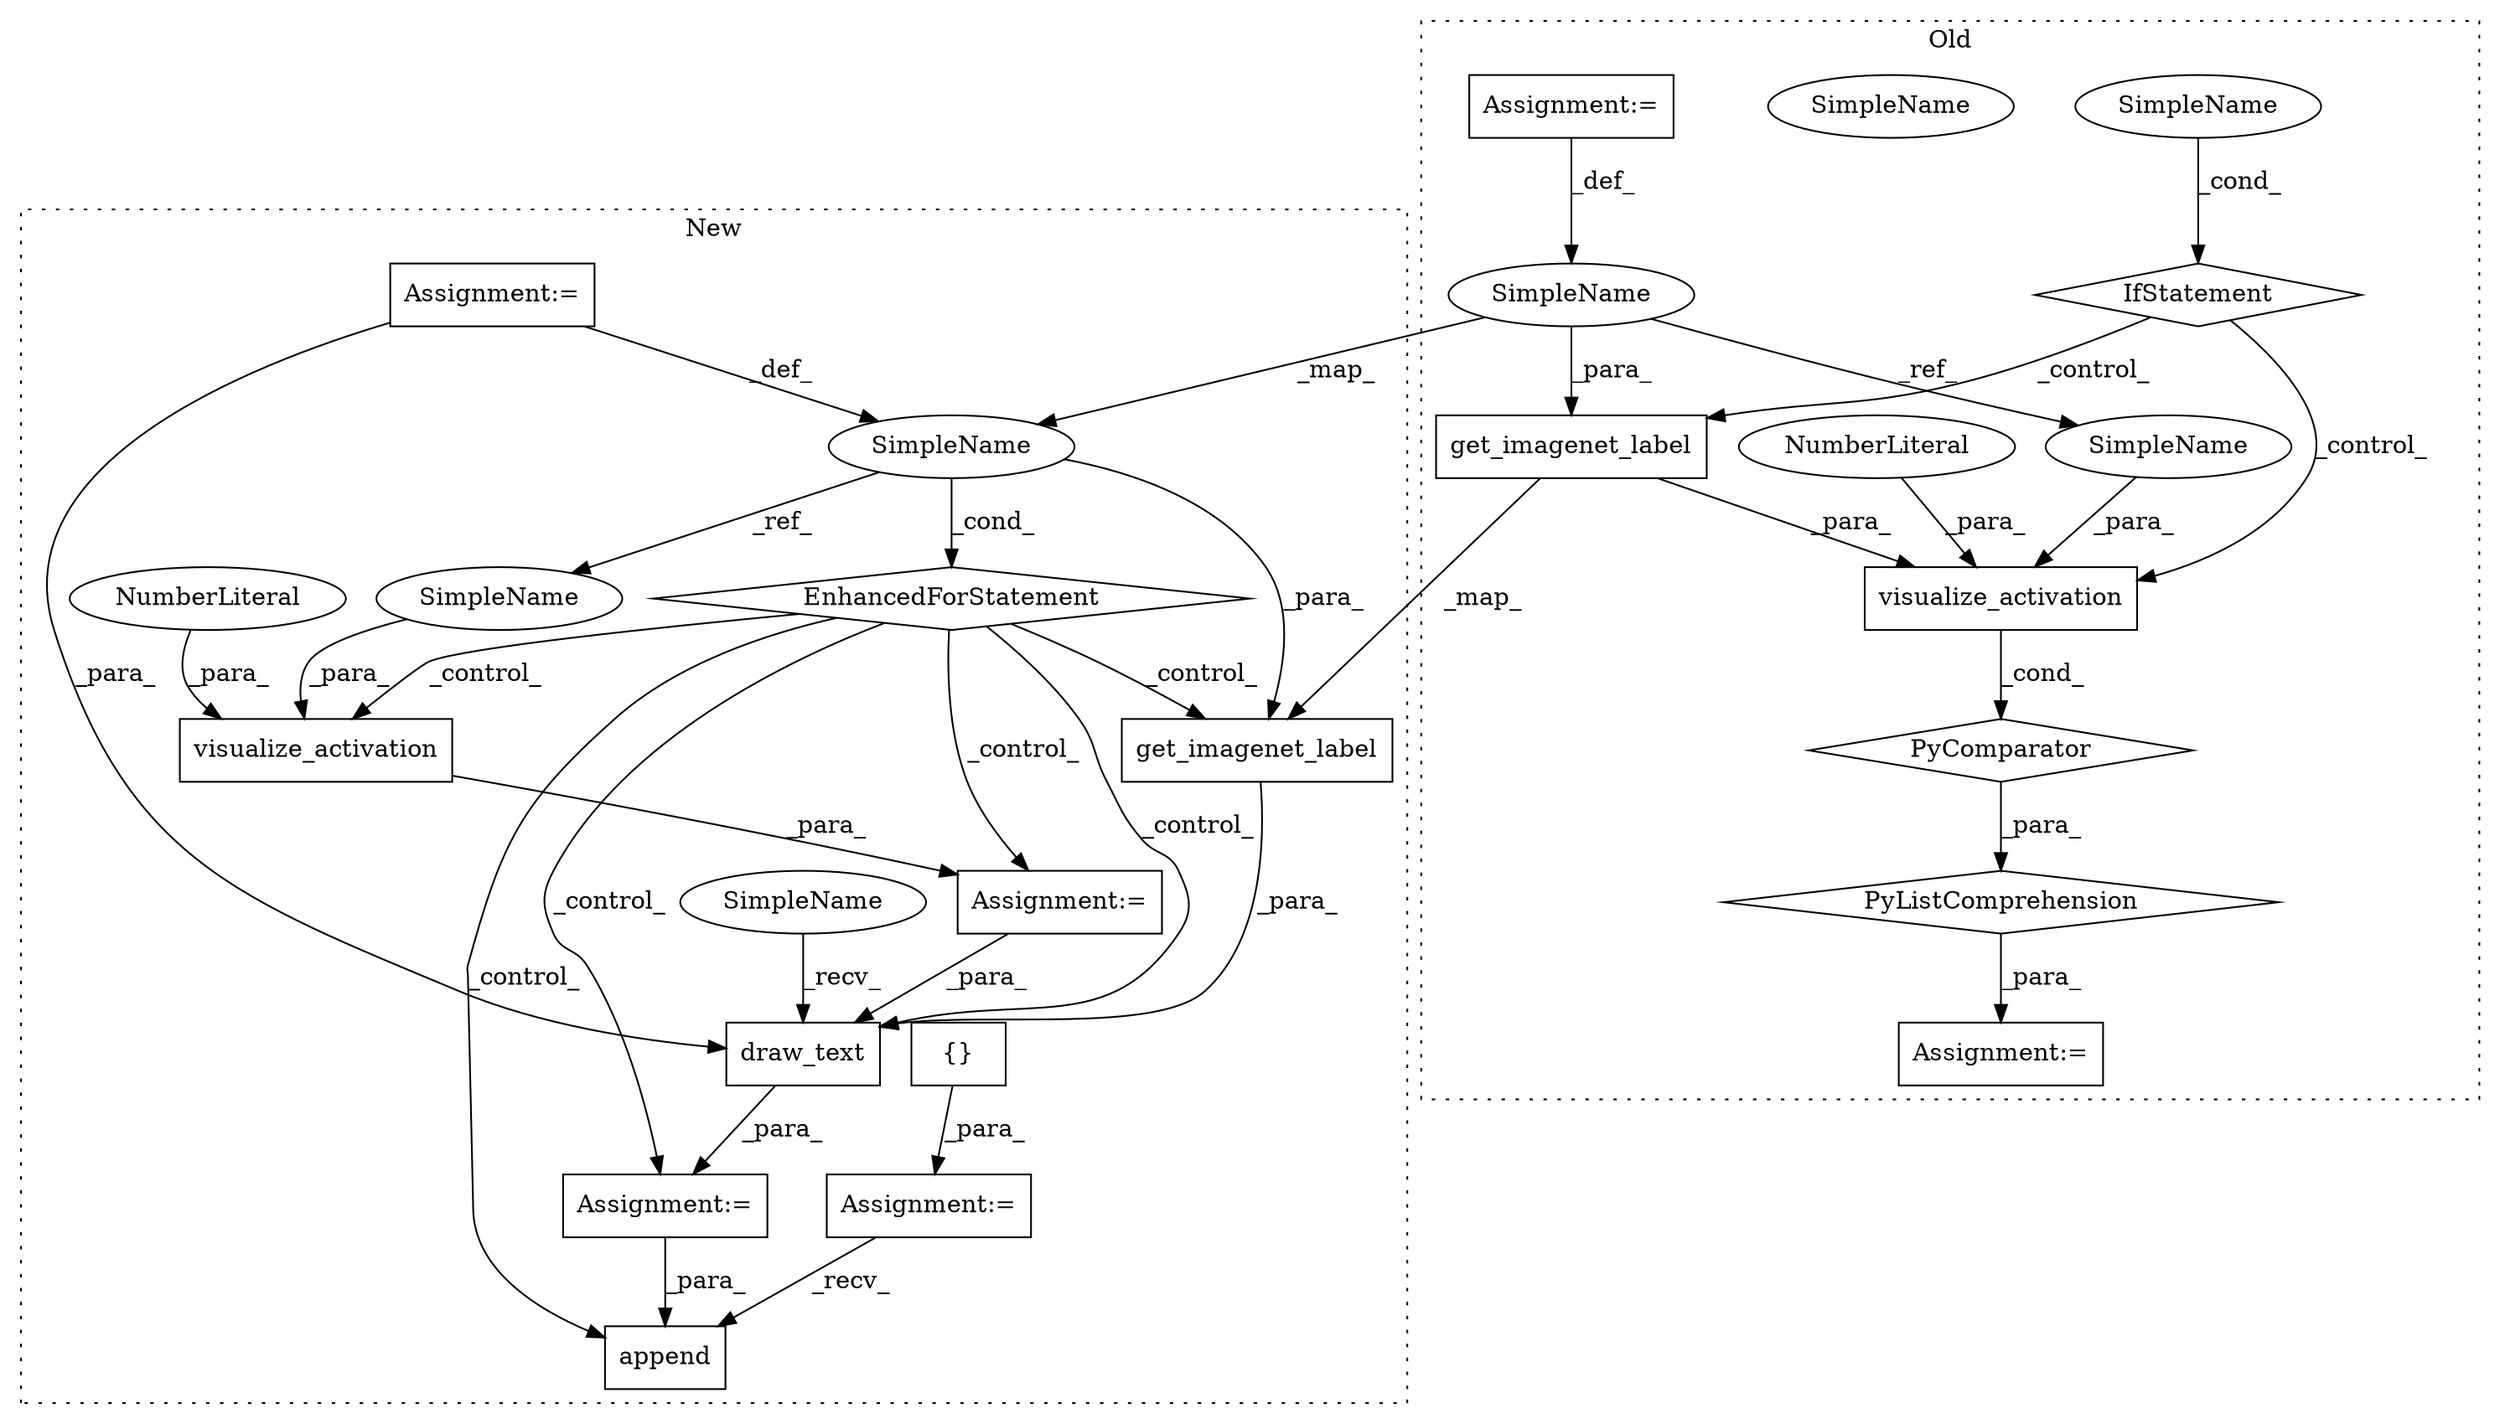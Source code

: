 digraph G {
subgraph cluster0 {
1 [label="PyListComprehension" a="109" s="2630" l="183" shape="diamond"];
3 [label="PyComparator" a="113" s="2780" l="25" shape="diamond"];
4 [label="Assignment:=" a="7" s="2780" l="25" shape="box"];
6 [label="Assignment:=" a="7" s="2618" l="12" shape="box"];
11 [label="SimpleName" a="42" s="2783" l="3" shape="ellipse"];
15 [label="get_imagenet_label" a="32" s="2677,2699" l="19,1" shape="box"];
17 [label="visualize_activation" a="32" s="2630,2704" l="21,1" shape="box"];
18 [label="NumberLiteral" a="34" s="2701" l="3" shape="ellipse"];
21 [label="IfStatement" a="25" s="2780" l="25" shape="diamond"];
22 [label="SimpleName" a="42" s="2800" l="5" shape="ellipse"];
23 [label="SimpleName" a="42" s="2667" l="3" shape="ellipse"];
26 [label="SimpleName" a="42" s="2800" l="5" shape="ellipse"];
label = "Old";
style="dotted";
}
subgraph cluster1 {
2 [label="{}" a="4" s="2877" l="2" shape="box"];
5 [label="Assignment:=" a="7" s="2857" l="1" shape="box"];
7 [label="append" a="32" s="3108,3118" l="7,1" shape="box"];
8 [label="EnhancedForStatement" a="70" s="2885,2972" l="53,2" shape="diamond"];
9 [label="Assignment:=" a="7" s="2885,2972" l="53,2" shape="box"];
10 [label="SimpleName" a="42" s="2959" l="3" shape="ellipse"];
12 [label="Assignment:=" a="7" s="2985" l="1" shape="box"];
13 [label="Assignment:=" a="7" s="3042" l="1" shape="box"];
14 [label="get_imagenet_label" a="32" s="3069,3091" l="19,1" shape="box"];
16 [label="visualize_activation" a="32" s="2986,3030" l="21,1" shape="box"];
19 [label="NumberLiteral" a="34" s="3027" l="3" shape="ellipse"];
20 [label="draw_text" a="32" s="3049,3092" l="10,1" shape="box"];
24 [label="SimpleName" a="42" s="3043" l="5" shape="ellipse"];
25 [label="SimpleName" a="42" s="3023" l="3" shape="ellipse"];
label = "New";
style="dotted";
}
1 -> 6 [label="_para_"];
2 -> 5 [label="_para_"];
3 -> 1 [label="_para_"];
4 -> 11 [label="_def_"];
5 -> 7 [label="_recv_"];
8 -> 13 [label="_control_"];
8 -> 12 [label="_control_"];
8 -> 20 [label="_control_"];
8 -> 7 [label="_control_"];
8 -> 14 [label="_control_"];
8 -> 16 [label="_control_"];
9 -> 20 [label="_para_"];
9 -> 10 [label="_def_"];
10 -> 14 [label="_para_"];
10 -> 25 [label="_ref_"];
10 -> 8 [label="_cond_"];
11 -> 10 [label="_map_"];
11 -> 15 [label="_para_"];
11 -> 23 [label="_ref_"];
12 -> 20 [label="_para_"];
13 -> 7 [label="_para_"];
14 -> 20 [label="_para_"];
15 -> 14 [label="_map_"];
15 -> 17 [label="_para_"];
16 -> 12 [label="_para_"];
17 -> 3 [label="_cond_"];
18 -> 17 [label="_para_"];
19 -> 16 [label="_para_"];
20 -> 13 [label="_para_"];
21 -> 15 [label="_control_"];
21 -> 17 [label="_control_"];
23 -> 17 [label="_para_"];
24 -> 20 [label="_recv_"];
25 -> 16 [label="_para_"];
26 -> 21 [label="_cond_"];
}